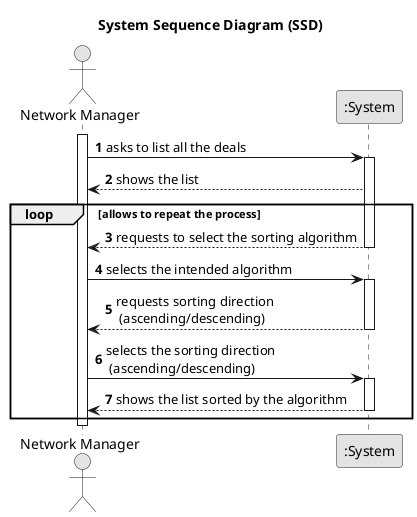 @startuml
skinparam monochrome true
skinparam packageStyle rectangle
skinparam shadowing false

title System Sequence Diagram (SSD)

autonumber

actor "Network Manager" as Manager
participant ":System" as System

activate Manager

    Manager -> System : asks to list all the deals
    activate System
    System --> Manager : shows the list
    loop allows to repeat the process
    System --> Manager : requests to select the sorting algorithm
    deactivate System

    Manager -> System : selects the intended algorithm
    activate System
    System --> Manager : requests sorting direction\n (ascending/descending)
    deactivate System

    Manager -> System : selects the sorting direction\n (ascending/descending)
    activate System
    System --> Manager : shows the list sorted by the algorithm
    deactivate System
    end loop

deactivate Manager
@enduml